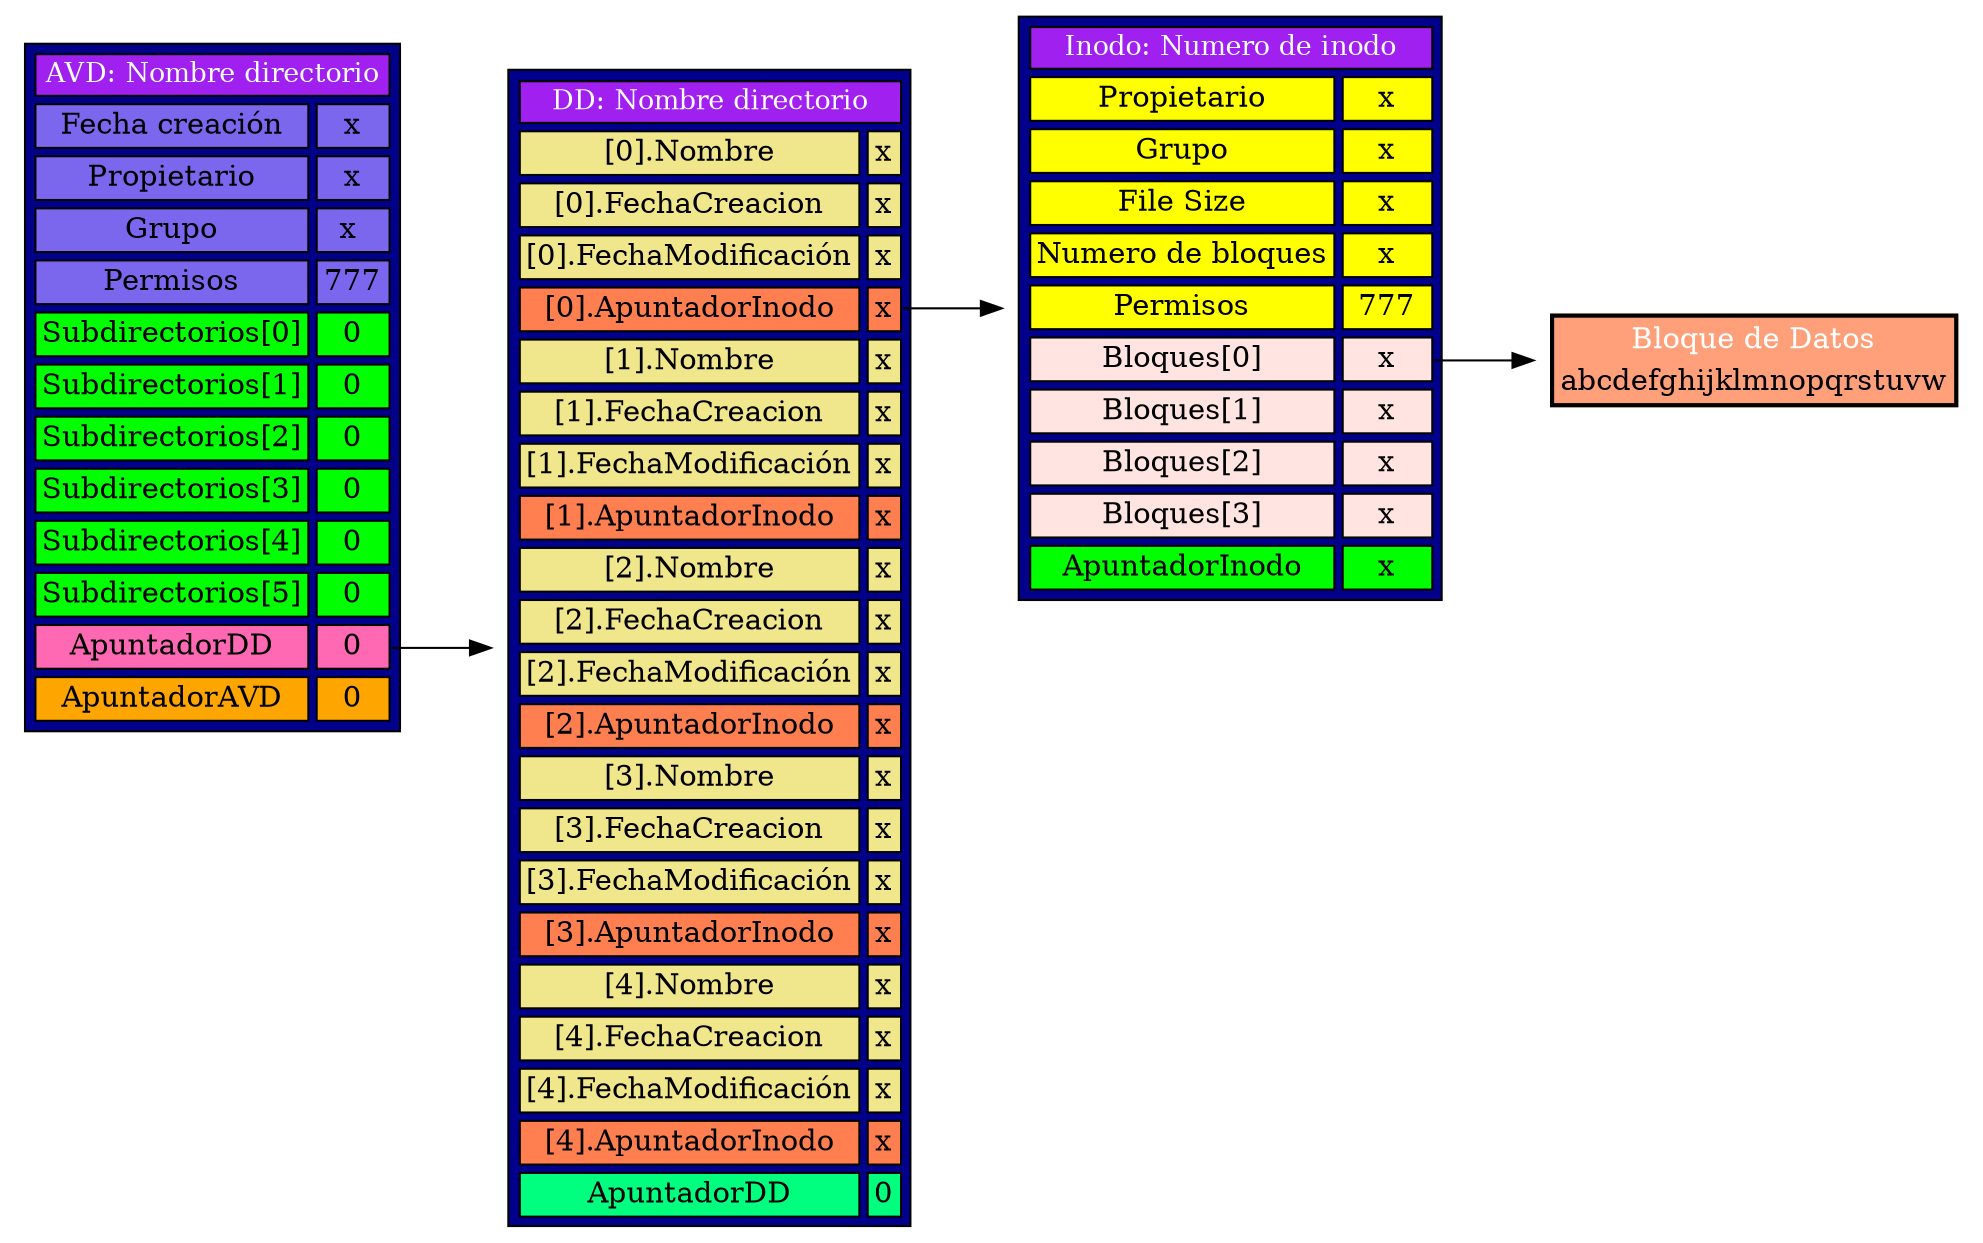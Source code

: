 digraph Tree {
    node [shape=plaintext];
	rankdir =LR;
    AVD0 [label=<
         <TABLE BORDER="1"  cellpadding="2"   CELLBORDER="1" CELLSPACING="4" BGCOLOR="blue4" color = 'black'>            
            <TR> 
                <TD bgcolor='purple' colspan="2"><font color='white' point-size='13'>AVD: Nombre directorio</font></TD>
            </TR>
            <TR> 
                <TD bgcolor='slateblue2' >Fecha creación</TD>
                <TD bgcolor='slateblue2' > x </TD>
            </TR>
            <TR>
                <TD bgcolor='slateblue2' >Propietario</TD>
                <TD bgcolor='slateblue2' > x </TD>
            </TR>
            <TR>
                <TD bgcolor='slateblue2' >Grupo</TD>
                <TD bgcolor='slateblue2' >x </TD>
            </TR>
            <TR>
                <TD bgcolor='slateblue2' >Permisos</TD>
                <TD bgcolor='slateblue2' >777</TD>
            </TR>
            <TR>
                <TD  bgcolor='green1' >Subdirectorios[0]</TD>
                <TD  bgcolor='green1' PORT="0">0</TD>
            </TR>
            <TR>
                <TD  bgcolor='green1' >Subdirectorios[1]</TD>
                <TD  bgcolor='green1' PORT="1">0</TD>
            </TR>
            <TR>
                <TD  bgcolor='green1' >Subdirectorios[2]</TD>
                <TD  bgcolor='green1' PORT="2">0</TD>
            </TR>
            <TR>
                <TD  bgcolor='green1' >Subdirectorios[3]</TD>
                <TD  bgcolor='green1' PORT="3">0</TD>
            </TR>
            <TR>
                <TD  bgcolor='green1' >Subdirectorios[4]</TD>
                <TD  bgcolor='green1' PORT="4">0</TD>
            </TR>
            <TR>
                <TD  bgcolor='green1' >Subdirectorios[5]</TD>
                <TD  bgcolor='green1' PORT="5">0</TD>
            </TR>
            <TR>
                <TD  bgcolor='hotpink' >ApuntadorDD</TD>
                <TD  bgcolor='hotpink' PORT="6">0</TD>
            </TR>
            <TR>
                <TD  bgcolor='orange' >ApuntadorAVD</TD>
                <TD  bgcolor='orange' PORT="7">0</TD>
            </TR>
        </TABLE>
    >];

    AVD0:6->DD0

    DD0 [label=<
         <TABLE BORDER="1"  cellpadding="2"   CELLBORDER="1" CELLSPACING="4" BGCOLOR="blue4" color = 'black'>            
            <TR> 
                <TD bgcolor='purple' colspan="2"><font color='white' point-size='13'>DD: Nombre directorio</font></TD>
            </TR>
            <TR>
                <TD bgcolor='khaki' >[0].Nombre</TD>
                <TD bgcolor='khaki' >x</TD>
            </TR>
            <TR>
                <TD bgcolor='khaki' >[0].FechaCreacion</TD>
                <TD bgcolor='khaki' >x</TD>
            </TR>
             <TR>
                <TD bgcolor='khaki' >[0].FechaModificación</TD>
                <TD bgcolor='khaki' >x</TD>
            </TR>
             <TR>
                <TD bgcolor='coral' >[0].ApuntadorInodo</TD>
                <TD bgcolor='coral' PORT="0" >x</TD>
            </TR>
             <TR>
                <TD bgcolor='khaki' >[1].Nombre</TD>
                <TD bgcolor='khaki' >x</TD>
            </TR>
            <TR>
                <TD bgcolor='khaki' >[1].FechaCreacion</TD>
                <TD bgcolor='khaki' >x</TD>
            </TR>
             <TR>
                <TD bgcolor='khaki' >[1].FechaModificación</TD>
                <TD bgcolor='khaki' >x</TD>
            </TR>
             <TR>
                <TD bgcolor='coral' >[1].ApuntadorInodo</TD>
                <TD bgcolor='coral' PORT="1" >x</TD>
            </TR>
             <TR>
                <TD bgcolor='khaki' >[2].Nombre</TD>
                <TD bgcolor='khaki' >x</TD>
            </TR>
            <TR>
                <TD bgcolor='khaki' >[2].FechaCreacion</TD>
                <TD bgcolor='khaki' >x</TD>
            </TR>
             <TR>
                <TD bgcolor='khaki' >[2].FechaModificación</TD>
                <TD bgcolor='khaki' >x</TD>
            </TR>
             <TR>
                <TD bgcolor='coral' >[2].ApuntadorInodo</TD>
                <TD bgcolor='coral' PORT="2" >x</TD>
            </TR>
             <TR>
                <TD bgcolor='khaki' >[3].Nombre</TD>
                <TD bgcolor='khaki' >x</TD>
            </TR>
            <TR>
                <TD bgcolor='khaki' >[3].FechaCreacion</TD>
                <TD bgcolor='khaki' >x</TD>
            </TR>
             <TR>
                <TD bgcolor='khaki' >[3].FechaModificación</TD>
                <TD bgcolor='khaki' >x</TD>
            </TR>
             <TR>
                <TD bgcolor='coral' >[3].ApuntadorInodo</TD>
                <TD bgcolor='coral' PORT="3" >x</TD>
            </TR>
             <TR>
                <TD bgcolor='khaki' >[4].Nombre</TD>
                <TD bgcolor='khaki' >x</TD>
            </TR>
            <TR>
                <TD bgcolor='khaki' >[4].FechaCreacion</TD>
                <TD bgcolor='khaki' >x</TD>
            </TR>
             <TR>
                <TD bgcolor='khaki' >[4].FechaModificación</TD>
                <TD bgcolor='khaki' >x</TD>
            </TR>
             <TR>
                <TD bgcolor='coral' >[4].ApuntadorInodo</TD>
                <TD bgcolor='coral' PORT="4" >x</TD>
            </TR>
            <TR>
                <TD  bgcolor='springgreen' >ApuntadorDD</TD>
                <TD  bgcolor='springgreen' PORT="5">0</TD>
            </TR>

        </TABLE>
    >];

    DD0:0->Inodo0

        Inodo0 [label=<
         <TABLE BORDER="1"  cellpadding="2"   CELLBORDER="1" CELLSPACING="4" BGCOLOR="blue4" color = 'black'>            
            <TR>
            <TD bgcolor='purple' colspan="2"><font color='white' point-size='13'>Inodo: Numero de inodo</font></TD>
            </TR>
            <TR> 
                <TD bgcolor='yellow' >Propietario</TD>
                <TD bgcolor='yellow' > x </TD>
            </TR>
            <TR> 
                <TD bgcolor='yellow' >Grupo</TD>
                <TD bgcolor='yellow' > x </TD>
            </TR>
            <TR> 
                <TD bgcolor='yellow' >File Size</TD>
                <TD bgcolor='yellow' > x </TD>
            </TR>
            <TR> 
                <TD bgcolor='yellow' >Numero de bloques</TD>
                <TD bgcolor='yellow' > x </TD>
            </TR>
            <TR> 
                <TD bgcolor='yellow' >Permisos</TD>
                <TD bgcolor='yellow' > 777 </TD>
            </TR>
            <TR> 
                <TD bgcolor='mistyrose' >Bloques[0]</TD>
                <TD bgcolor='mistyrose' PORT="0" > x </TD>
            </TR>
            <TR> 
                <TD bgcolor='mistyrose' >Bloques[1]</TD>
                <TD bgcolor='mistyrose' PORT="1" > x </TD>
            </TR>
            <TR> 
                <TD bgcolor='mistyrose' >Bloques[2]</TD>
                <TD bgcolor='mistyrose' PORT="2" > x </TD>
            </TR>
            <TR> 
                <TD bgcolor='mistyrose' >Bloques[3]</TD>
                <TD bgcolor='mistyrose' PORT="3" > x </TD>
            </TR>
            <TR> 
                <TD bgcolor='lime' >ApuntadorInodo</TD>
                <TD bgcolor='lime' PORT="4" > x </TD>
            </TR>
  
        </TABLE>
    >];

    Inodo0:0->Bloque0

            Bloque0 [label=<
		<table border="2" cellborder="0" cellspacing="1" bgcolor="lightsalmon" color="black">
			<tr> 
				<TD align ="center"><font color="white" >Bloque de Datos</font></TD> 
			</tr>
			<tr>
				<TD align="left">abcdefghijklmnopqrstuvw</TD>
			</tr>
		</table>
	>];
}